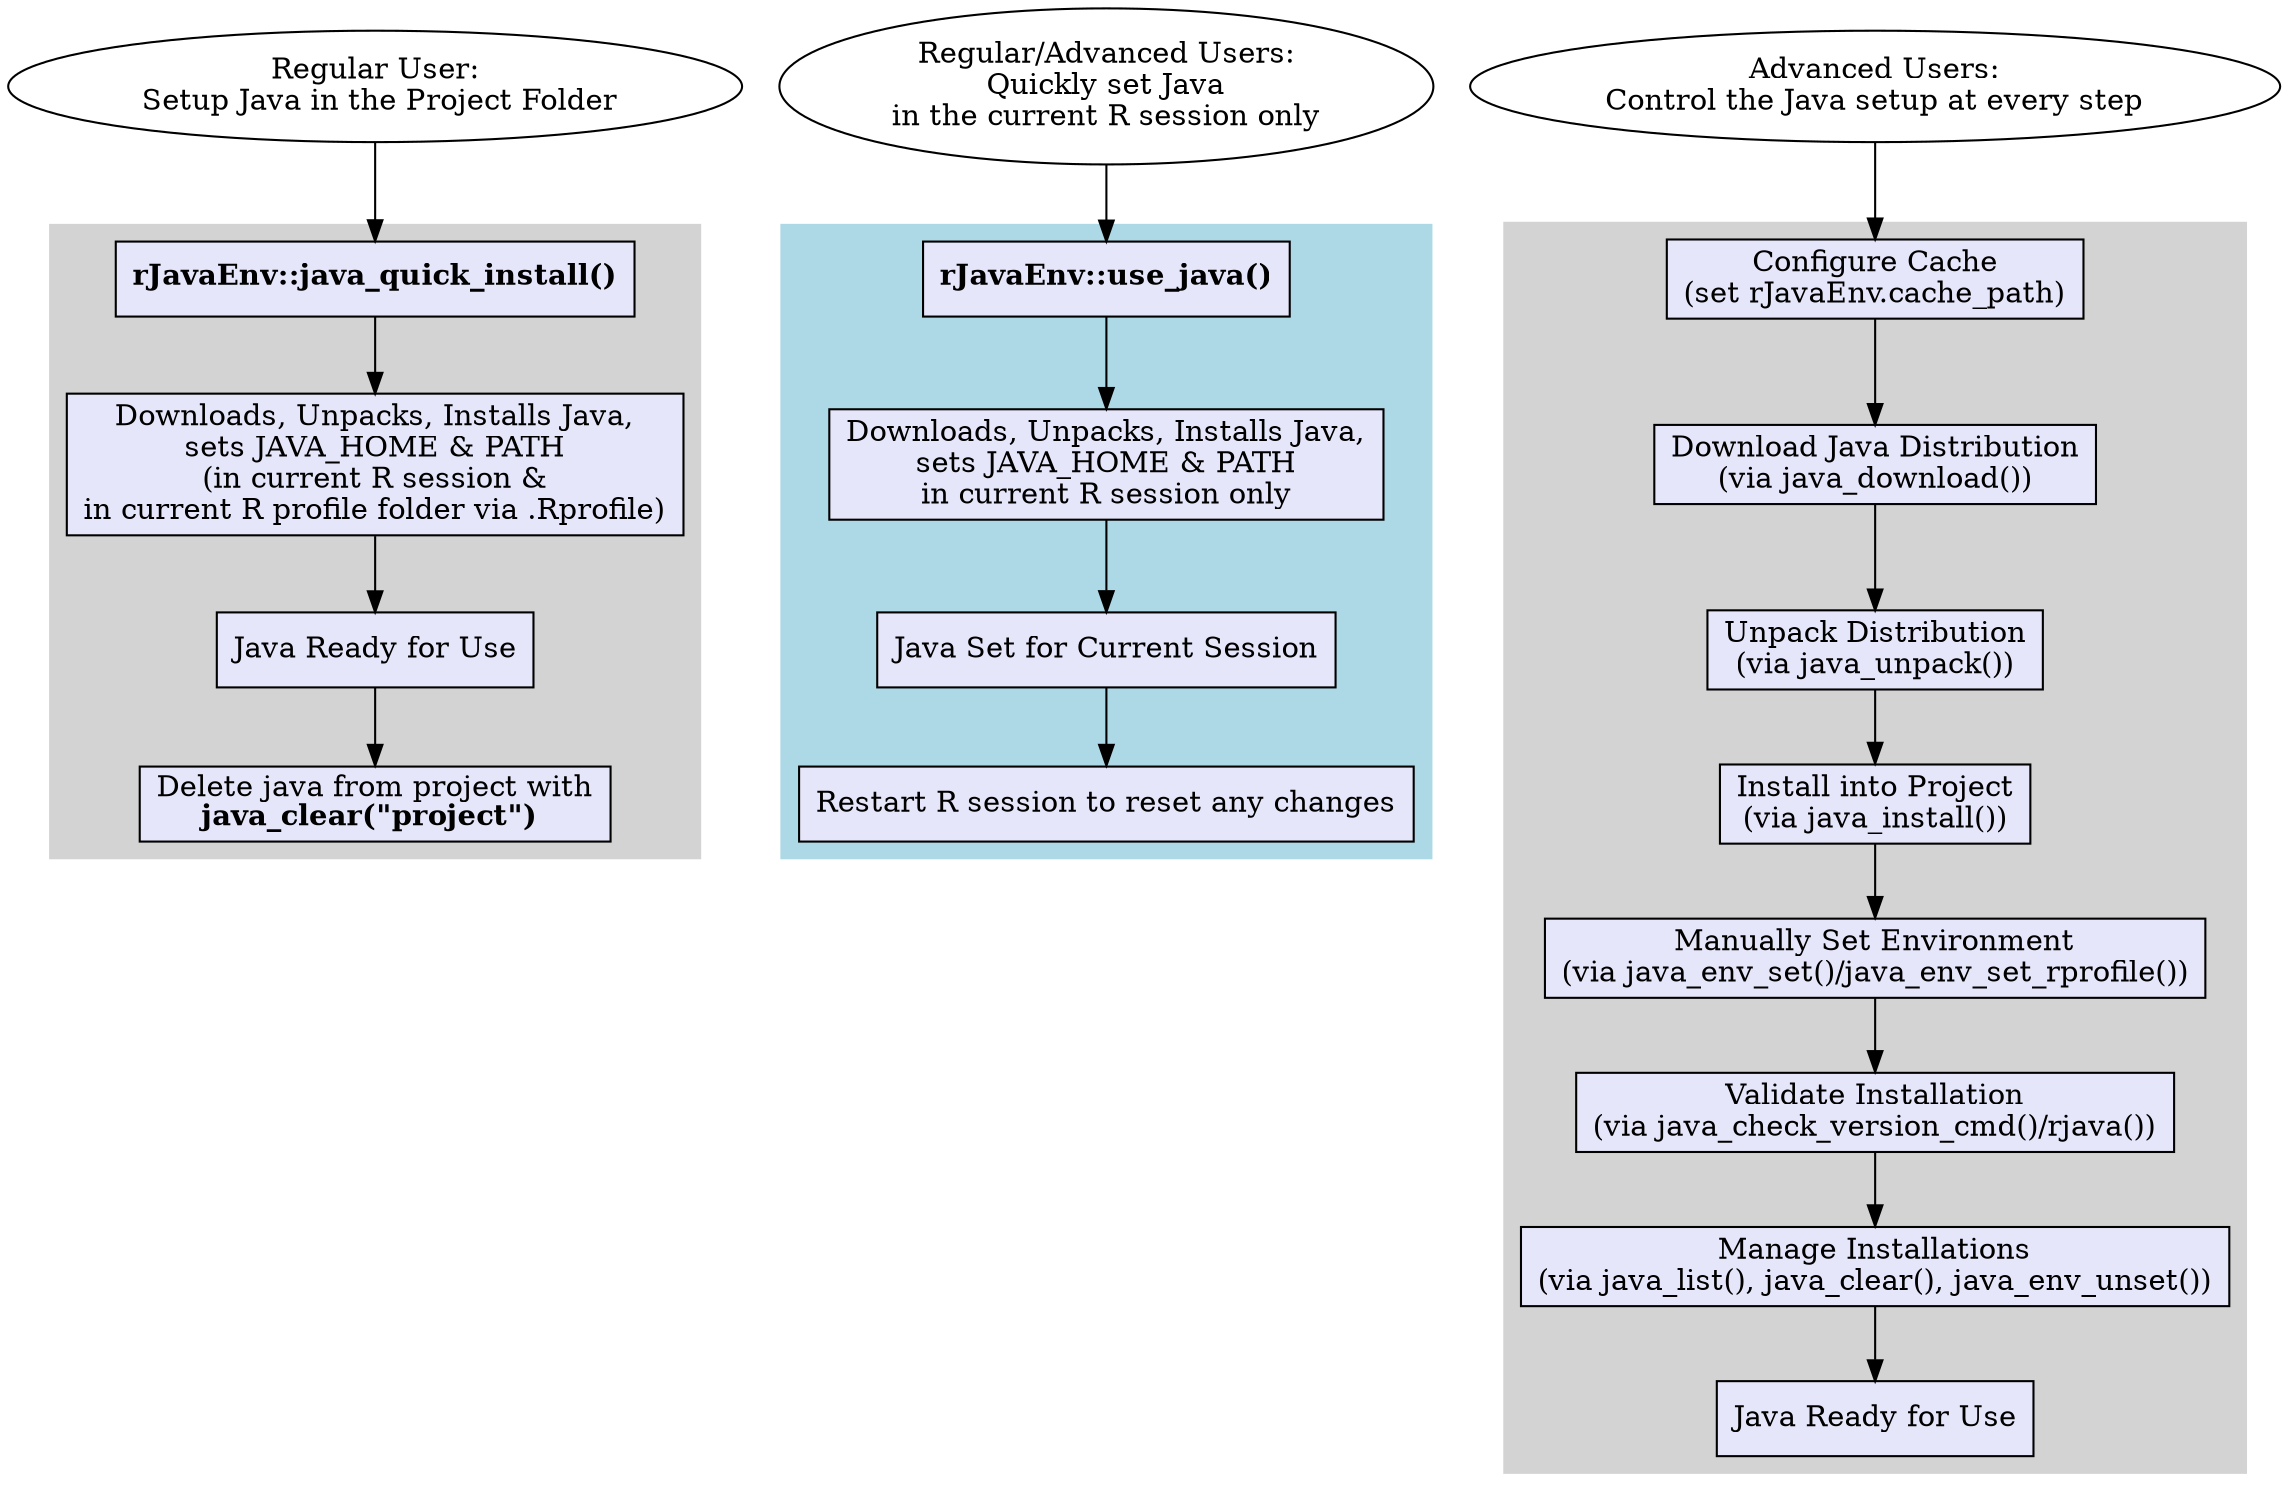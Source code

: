 digraph {
  graph [rankdir=TB, splines=polyline]

  // Align the starting nodes of each process horizontally
  { rank = same; RU1; UJ1; ADV1; }

  // Cluster: Regular Users (java_quick_install)
  subgraph cluster_regular {
    label = "";
    style = filled;
    color = lightgrey;
    node [shape=box, style=filled, fillcolor=lavender];

    RU1 [label="Regular User:\n Setup Java in the Project Folder"];
    RU2 [label=<<B>rJavaEnv::java_quick_install()</B>>];
    RU3 [label="Downloads, Unpacks, Installs Java,\nsets JAVA_HOME & PATH\n(in current R session &\nin current R profile folder via .Rprofile)"];
    RU4 [label="Java Ready for Use"];
    RU5 [label=<Delete java from project with<BR/><B>java_clear("project")</B> >];

    RU1 -> RU2 -> RU3 -> RU4 -> RU5 ;
  }

  // Cluster: use_java() Workflow (for regular & advanced users)
  subgraph cluster_use_java {
    label = "";
    style = filled;
    color = lightblue;
    node [shape=box, style=filled, fillcolor=lavender];

    UJ1 [label="Regular/Advanced Users:\nQuickly set Java\nin the current R session only"];
    UJ2 [label=<<B>rJavaEnv::use_java()</B>>];
    UJ3 [label="Downloads, Unpacks, Installs Java,\nsets JAVA_HOME & PATH\nin current R session only"];
    UJ4 [label="Java Set for Current Session"];
    UJ5 [label="Restart R session to reset any changes"];

    UJ1 -> UJ2 -> UJ3 -> UJ4 -> UJ5;
  }

  // Cluster: Advanced Users (individual functions)
  subgraph cluster_advanced {
    label = "";
    style = filled;
    color = lightgrey;
    node [shape=box, style=filled, fillcolor=lavender];

    ADV1 [label="Advanced Users:\nControl the Java setup at every step"];
    ADV2 [label="Configure Cache\n(set rJavaEnv.cache_path)"];
    ADV3 [label="Download Java Distribution\n(via java_download())"];
    ADV4 [label="Unpack Distribution\n(via java_unpack())"];
    ADV5 [label="Install into Project\n(via java_install())"];
    ADV6 [label="Manually Set Environment\n(via java_env_set()/java_env_set_rprofile())"];
    ADV7 [label="Validate Installation\n(via java_check_version_cmd()/rjava())"];
    ADV8 [label="Manage Installations\n(via java_list(), java_clear(), java_env_unset())"];
    ADV9 [label="Java Ready for Use"];

    ADV1 -> ADV2 -> ADV3 -> ADV4 -> ADV5 -> ADV6 -> ADV7 -> ADV8 -> ADV9;
  }

  // Invisible edges to help align the start nodes across clusters
  RU1 -> UJ1 [style=invis];
  UJ1 -> ADV1 [style=invis];
}
